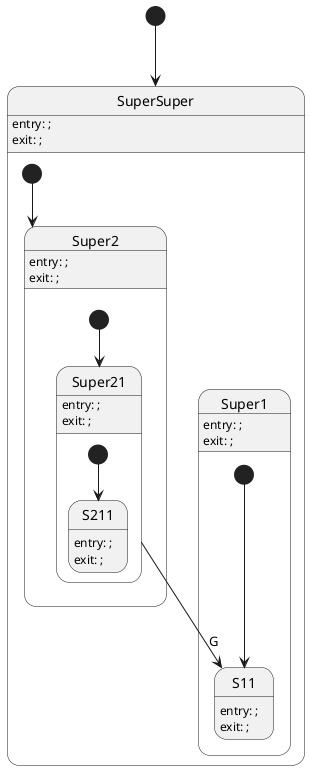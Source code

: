 @startuml

[*] --> SuperSuper
state SuperSuper {
  SuperSuper: entry: ;
  SuperSuper: exit: ;

  [*] --> Super2 
  state Super2 {
      Super2: entry: ;
      Super2: exit: ;
      
      [*] --> Super21
      state Super21 {
          Super21: entry: ;
          Super21: exit: ;
	  
          [*] --> S211
          S211: entry: ;
          S211: exit: ;
      }
  }
  
  state Super1 {
      [*] --> S11
      Super1: entry: ;
      Super1: exit: ;
      
      S11: entry: ;
      S11: exit: ;
  }
}


Super21 --> S11 : G


@enduml

